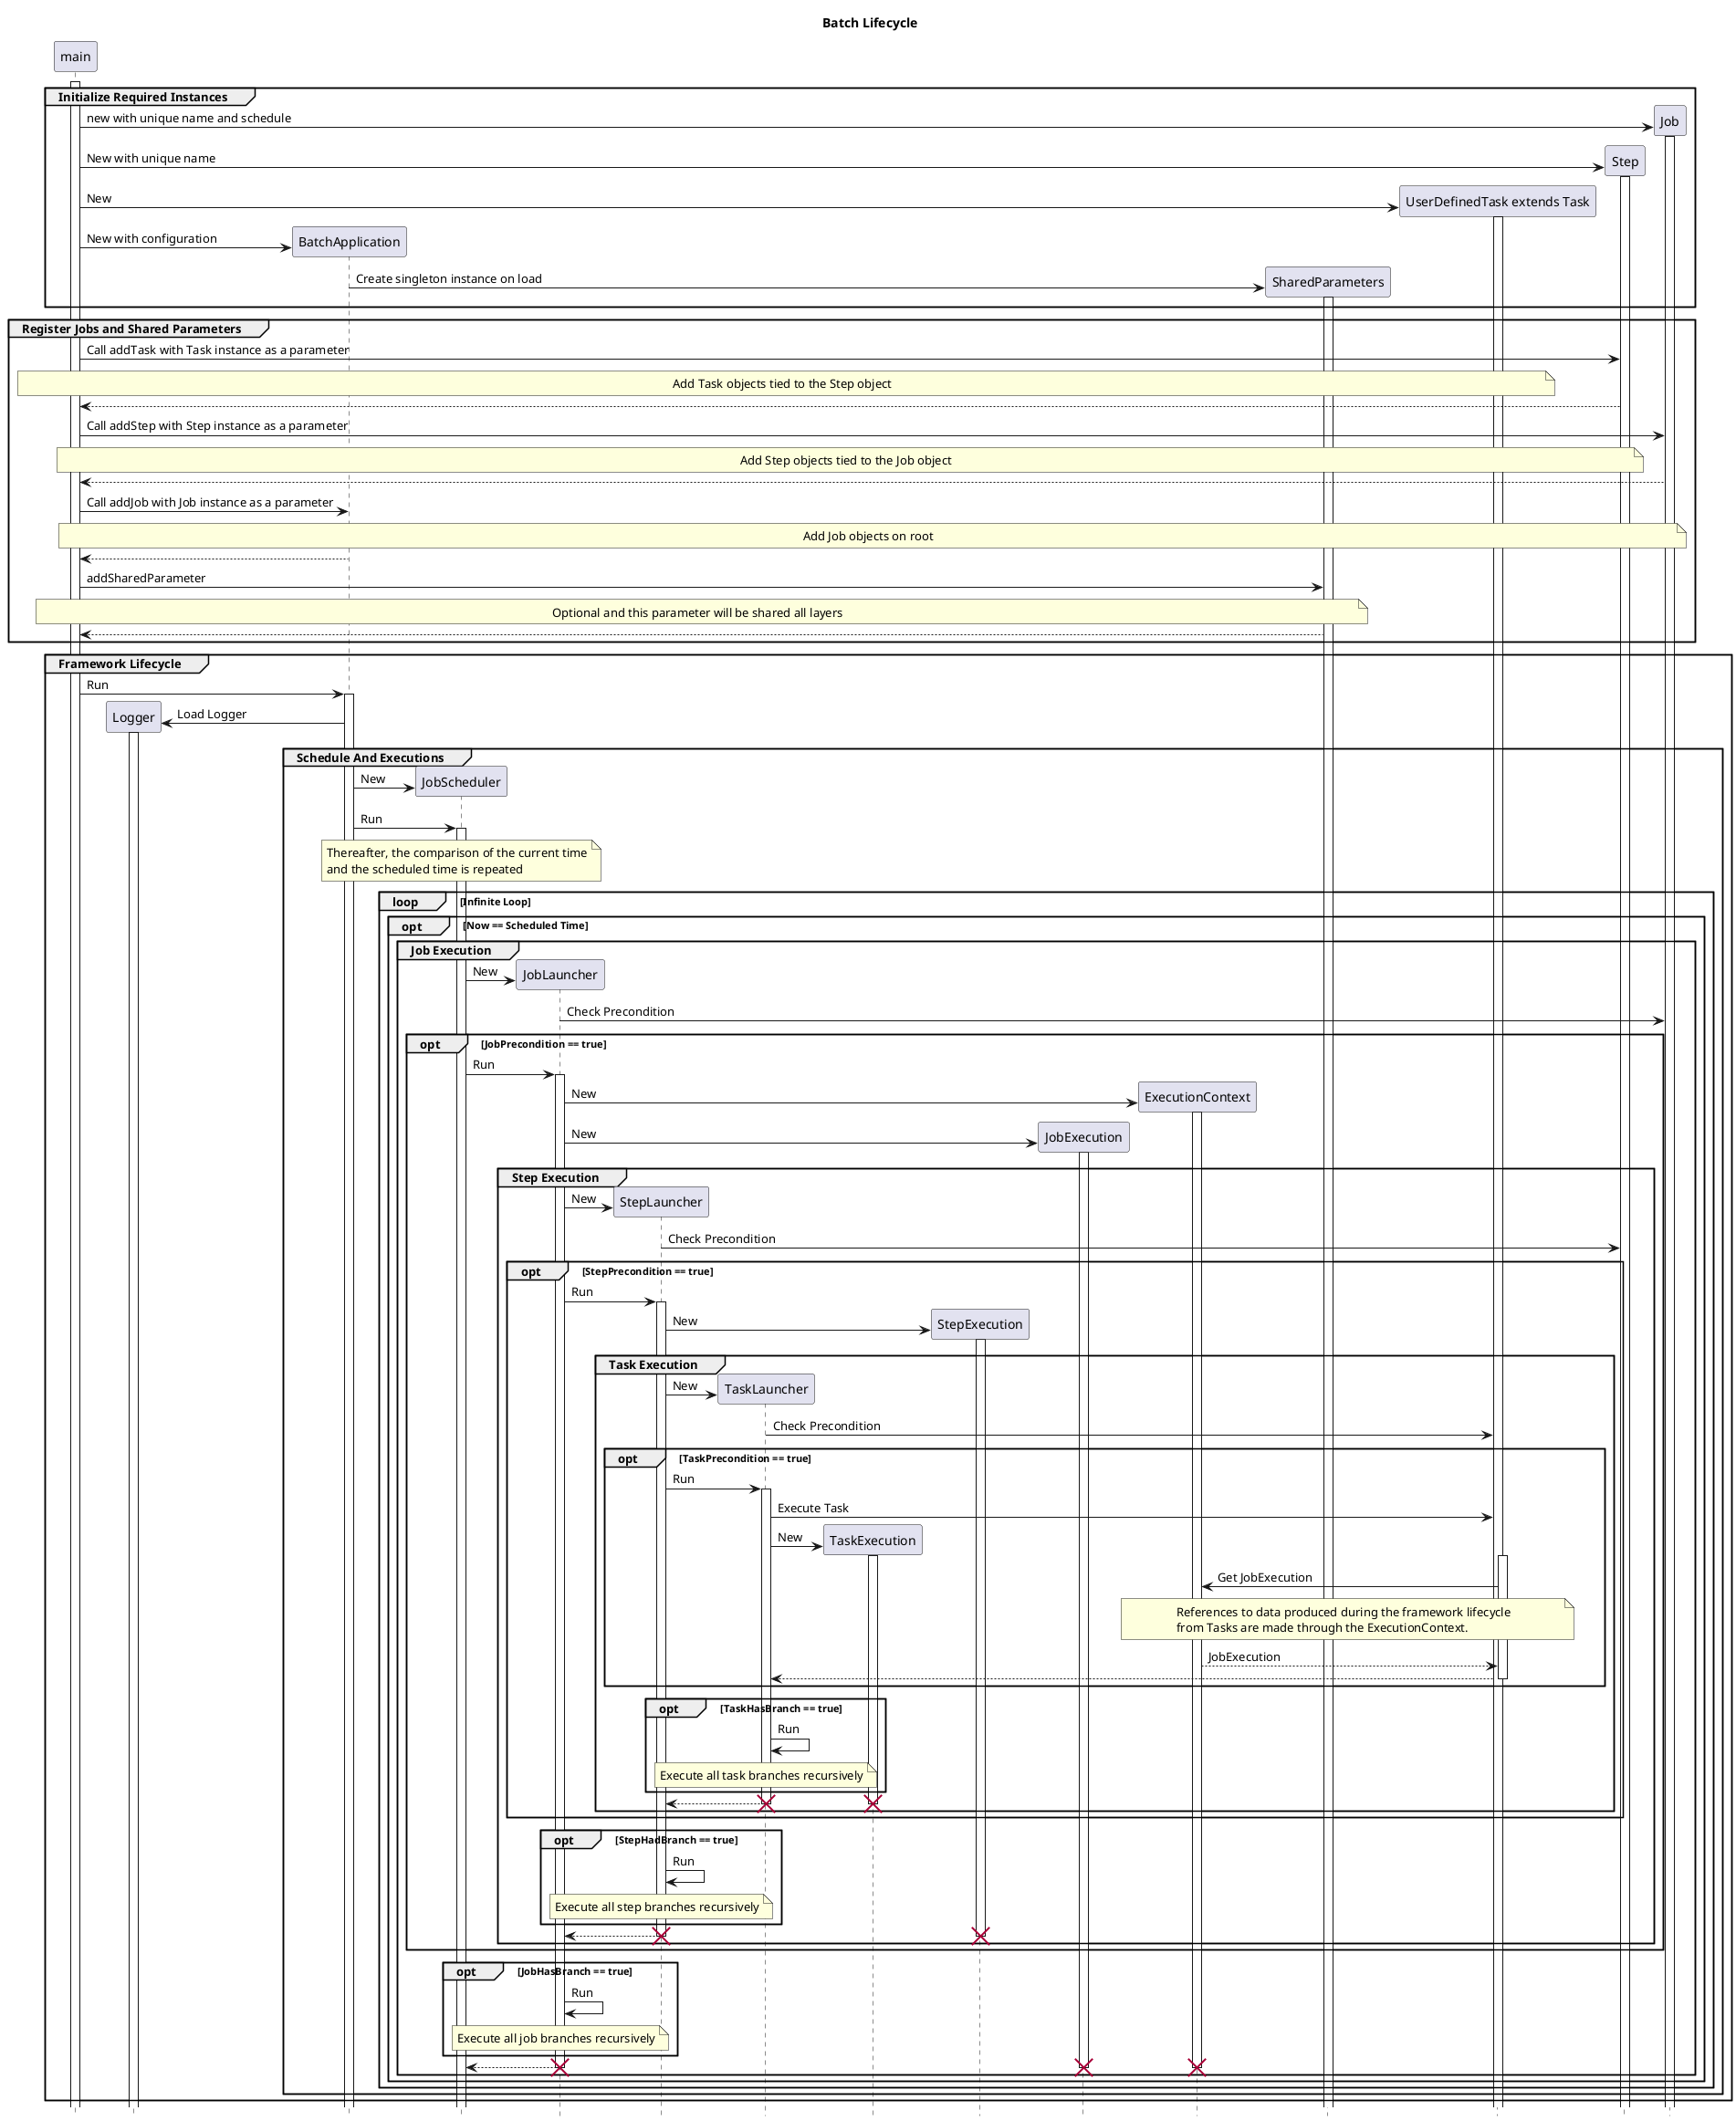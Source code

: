 @startuml Batch Lifecycle
title Batch Lifecycle
hide footbox

participant main
participant Logger
participant BatchApplication
participant JobScheduler
participant JobLauncher
participant StepLauncher
participant TaskLauncher
participant TaskExecution
participant StepExecution
participant JobExecution
participant ExecutionContext
participant SharedParameters
participant "UserDefinedTask extends Task" as Task
participant Step
participant Job

activate main

group Initialize Required Instances
    create Job
    main -> Job: new with unique name and schedule
    activate Job
    create Step
    main -> Step: New with unique name
    activate Step

    create Task
    main -> Task: New
    activate Task

    create BatchApplication
    main -> BatchApplication: New with configuration

    create SharedParameters
    BatchApplication -> SharedParameters: Create singleton instance on load
    activate SharedParameters
end

group Register Jobs and Shared Parameters
    main -> Step: Call addTask with Task instance as a parameter
    note over main, Task: Add Task objects tied to the Step object
    main <-- Step

    main -> Job: Call addStep with Step instance as a parameter
    note over main, Step: Add Step objects tied to the Job object
    main <-- Job

    main -> BatchApplication: Call addJob with Job instance as a parameter
    note over main, Job: Add Job objects on root
    main <-- BatchApplication

    main -> SharedParameters: addSharedParameter
    note over main, SharedParameters: Optional and this parameter will be shared all layers
    main <-- SharedParameters
end

group Framework Lifecycle
    main -> BatchApplication: Run
    activate BatchApplication

    create Logger
    BatchApplication -> Logger: Load Logger
    activate Logger

    group Schedule And Executions
        create JobScheduler
        BatchApplication -> JobScheduler: New
        BatchApplication -> JobScheduler: Run
        activate JobScheduler

        note over JobScheduler
            Thereafter, the comparison of the current time
            and the scheduled time is repeated
        end note

        loop Infinite Loop
            opt Now == Scheduled Time
                group Job Execution
                    create JobLauncher
                    JobScheduler -> JobLauncher: New
                    JobLauncher -> Job: Check Precondition

                    opt JobPrecondition == true
                        JobScheduler -> JobLauncher: Run
                        activate JobLauncher

                        create ExecutionContext
                        JobLauncher -> ExecutionContext: New
                        activate ExecutionContext

                        create JobExecution
                        JobLauncher -> JobExecution: New
                        activate JobExecution

                        group Step Execution
                            create StepLauncher
                            JobLauncher -> StepLauncher: New
                            StepLauncher -> Step: Check Precondition

                            opt StepPrecondition == true
                                JobLauncher -> StepLauncher: Run
                                activate StepLauncher

                                create StepExecution
                                StepLauncher -> StepExecution: New
                                activate StepExecution

                                group Task Execution
                                    create TaskLauncher
                                    StepLauncher -> TaskLauncher: New
                                    TaskLauncher -> Task: Check Precondition

                                    opt TaskPrecondition == true
                                        StepLauncher -> TaskLauncher: Run
                                        activate TaskLauncher
                                        TaskLauncher -> Task: Execute Task

                                        create TaskExecution
                                        TaskLauncher -> TaskExecution: New
                                        activate TaskExecution

                                        activate Task
                                        Task -> ExecutionContext: Get JobExecution
                                        note over Task, ExecutionContext
                                            References to data produced during the framework lifecycle
                                            from Tasks are made through the ExecutionContext.
                                        end note
                                        Task <-- ExecutionContext: JobExecution

                                        TaskLauncher <-- Task
                                        deactivate Task
                                    end

                                    opt TaskHasBranch == true
                                        TaskLauncher -> TaskLauncher: Run
                                        note over TaskLauncher: Execute all task branches recursively
                                    end

                                    StepLauncher <-- TaskLauncher
                                    deactivate TaskExecution
                                    destroy TaskExecution
                                    deactivate TaskLauncher
                                    destroy TaskLauncher
                                end
                            end

                            opt StepHadBranch == true
                                StepLauncher -> StepLauncher: Run
                                note over StepLauncher: Execute all step branches recursively
                            end

                            JobLauncher <-- StepLauncher
                            deactivate StepExecution
                            destroy StepExecution
                            deactivate StepLauncher
                            destroy StepLauncher
                        end
                    end

                    opt JobHasBranch == true
                        JobLauncher -> JobLauncher: Run
                        note over JobLauncher: Execute all job branches recursively
                    end

                    JobScheduler <-- JobLauncher
                    deactivate JobExecution
                    destroy JobExecution
                    deactivate ExecutionContext
                    destroy ExecutionContext
                    deactivate JobLauncher
                    destroy JobLauncher
                end
            end
        end
    end
end
@enduml
